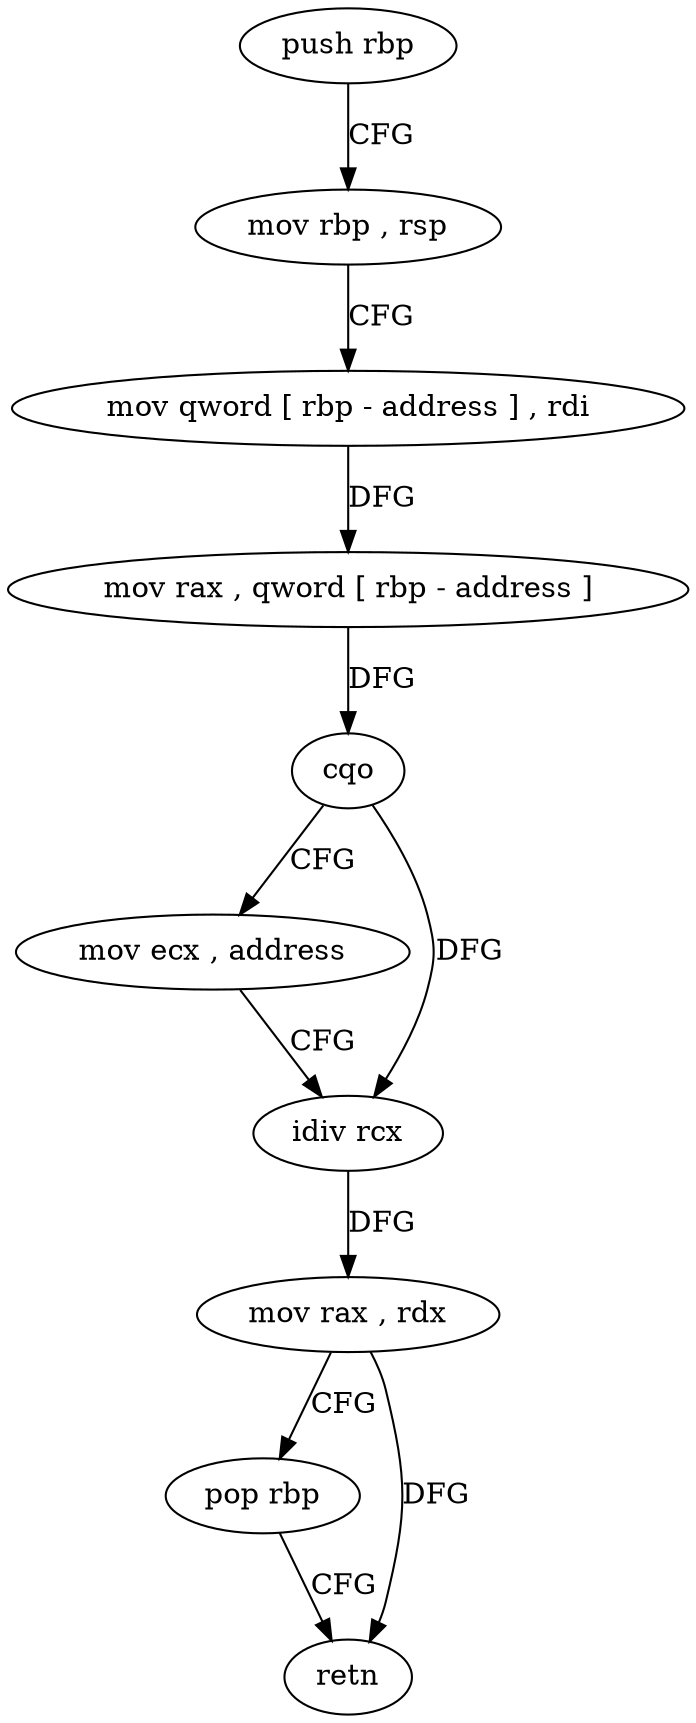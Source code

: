 digraph "func" {
"4255952" [label = "push rbp" ]
"4255953" [label = "mov rbp , rsp" ]
"4255956" [label = "mov qword [ rbp - address ] , rdi" ]
"4255960" [label = "mov rax , qword [ rbp - address ]" ]
"4255964" [label = "cqo" ]
"4255966" [label = "mov ecx , address" ]
"4255971" [label = "idiv rcx" ]
"4255974" [label = "mov rax , rdx" ]
"4255977" [label = "pop rbp" ]
"4255978" [label = "retn" ]
"4255952" -> "4255953" [ label = "CFG" ]
"4255953" -> "4255956" [ label = "CFG" ]
"4255956" -> "4255960" [ label = "DFG" ]
"4255960" -> "4255964" [ label = "DFG" ]
"4255964" -> "4255966" [ label = "CFG" ]
"4255964" -> "4255971" [ label = "DFG" ]
"4255966" -> "4255971" [ label = "CFG" ]
"4255971" -> "4255974" [ label = "DFG" ]
"4255974" -> "4255977" [ label = "CFG" ]
"4255974" -> "4255978" [ label = "DFG" ]
"4255977" -> "4255978" [ label = "CFG" ]
}
